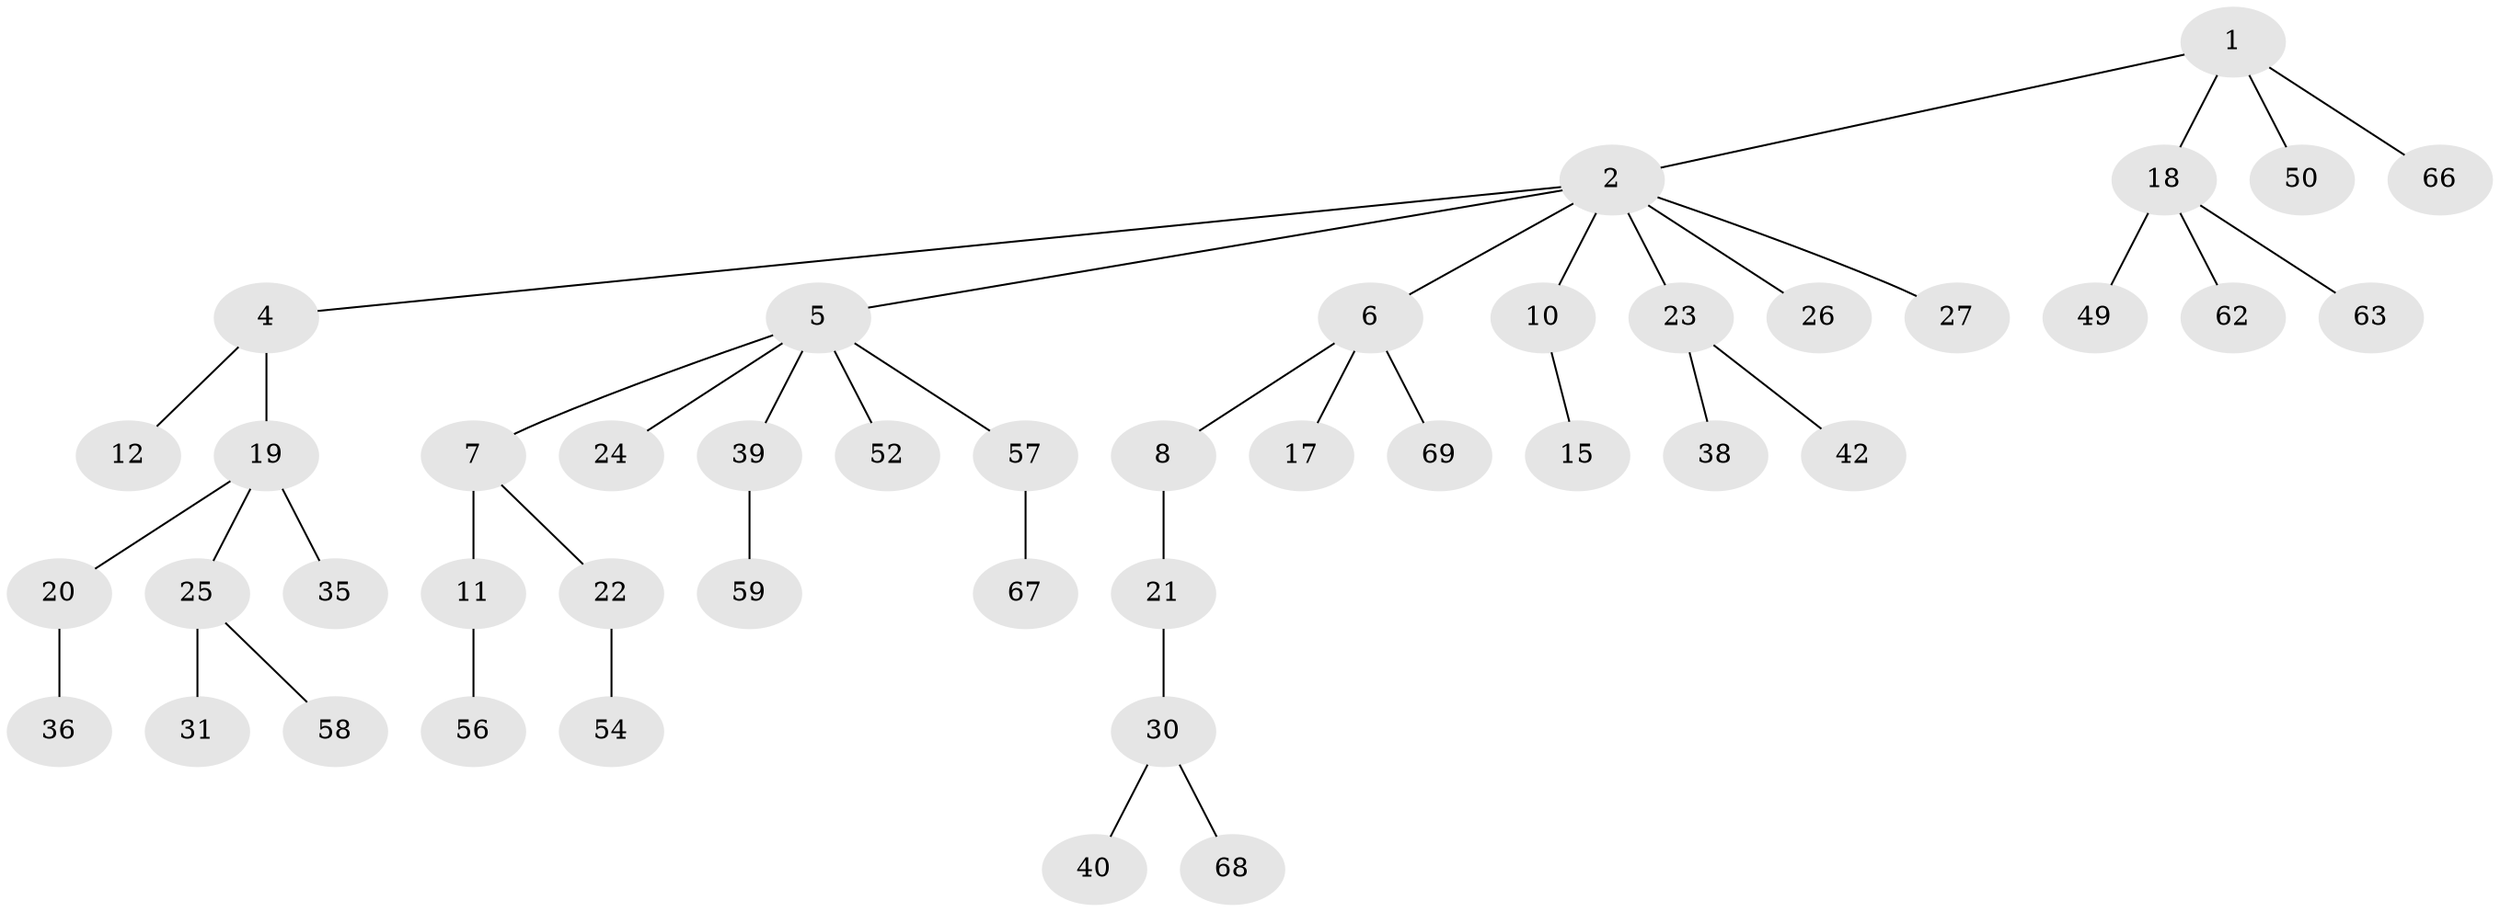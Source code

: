 // Generated by graph-tools (version 1.1) at 2025/52/02/27/25 19:52:11]
// undirected, 44 vertices, 43 edges
graph export_dot {
graph [start="1"]
  node [color=gray90,style=filled];
  1 [super="+9"];
  2 [super="+3"];
  4 [super="+47"];
  5 [super="+45"];
  6 [super="+14"];
  7;
  8 [super="+53"];
  10 [super="+43"];
  11 [super="+16"];
  12 [super="+13"];
  15;
  17 [super="+41"];
  18 [super="+44"];
  19 [super="+33"];
  20 [super="+32"];
  21 [super="+29"];
  22 [super="+46"];
  23 [super="+34"];
  24 [super="+55"];
  25 [super="+28"];
  26 [super="+61"];
  27;
  30 [super="+37"];
  31;
  35;
  36;
  38;
  39 [super="+51"];
  40 [super="+48"];
  42;
  49;
  50;
  52;
  54;
  56 [super="+60"];
  57 [super="+64"];
  58 [super="+65"];
  59;
  62;
  63;
  66;
  67;
  68;
  69;
  1 -- 2;
  1 -- 18;
  1 -- 66;
  1 -- 50;
  2 -- 10;
  2 -- 23;
  2 -- 4;
  2 -- 5;
  2 -- 6;
  2 -- 26;
  2 -- 27;
  4 -- 12;
  4 -- 19;
  5 -- 7;
  5 -- 24;
  5 -- 39;
  5 -- 52;
  5 -- 57;
  6 -- 8;
  6 -- 17;
  6 -- 69;
  7 -- 11;
  7 -- 22;
  8 -- 21;
  10 -- 15;
  11 -- 56;
  18 -- 49;
  18 -- 63;
  18 -- 62;
  19 -- 20;
  19 -- 25;
  19 -- 35;
  20 -- 36;
  21 -- 30;
  22 -- 54;
  23 -- 42;
  23 -- 38;
  25 -- 31;
  25 -- 58;
  30 -- 68;
  30 -- 40;
  39 -- 59;
  57 -- 67;
}
